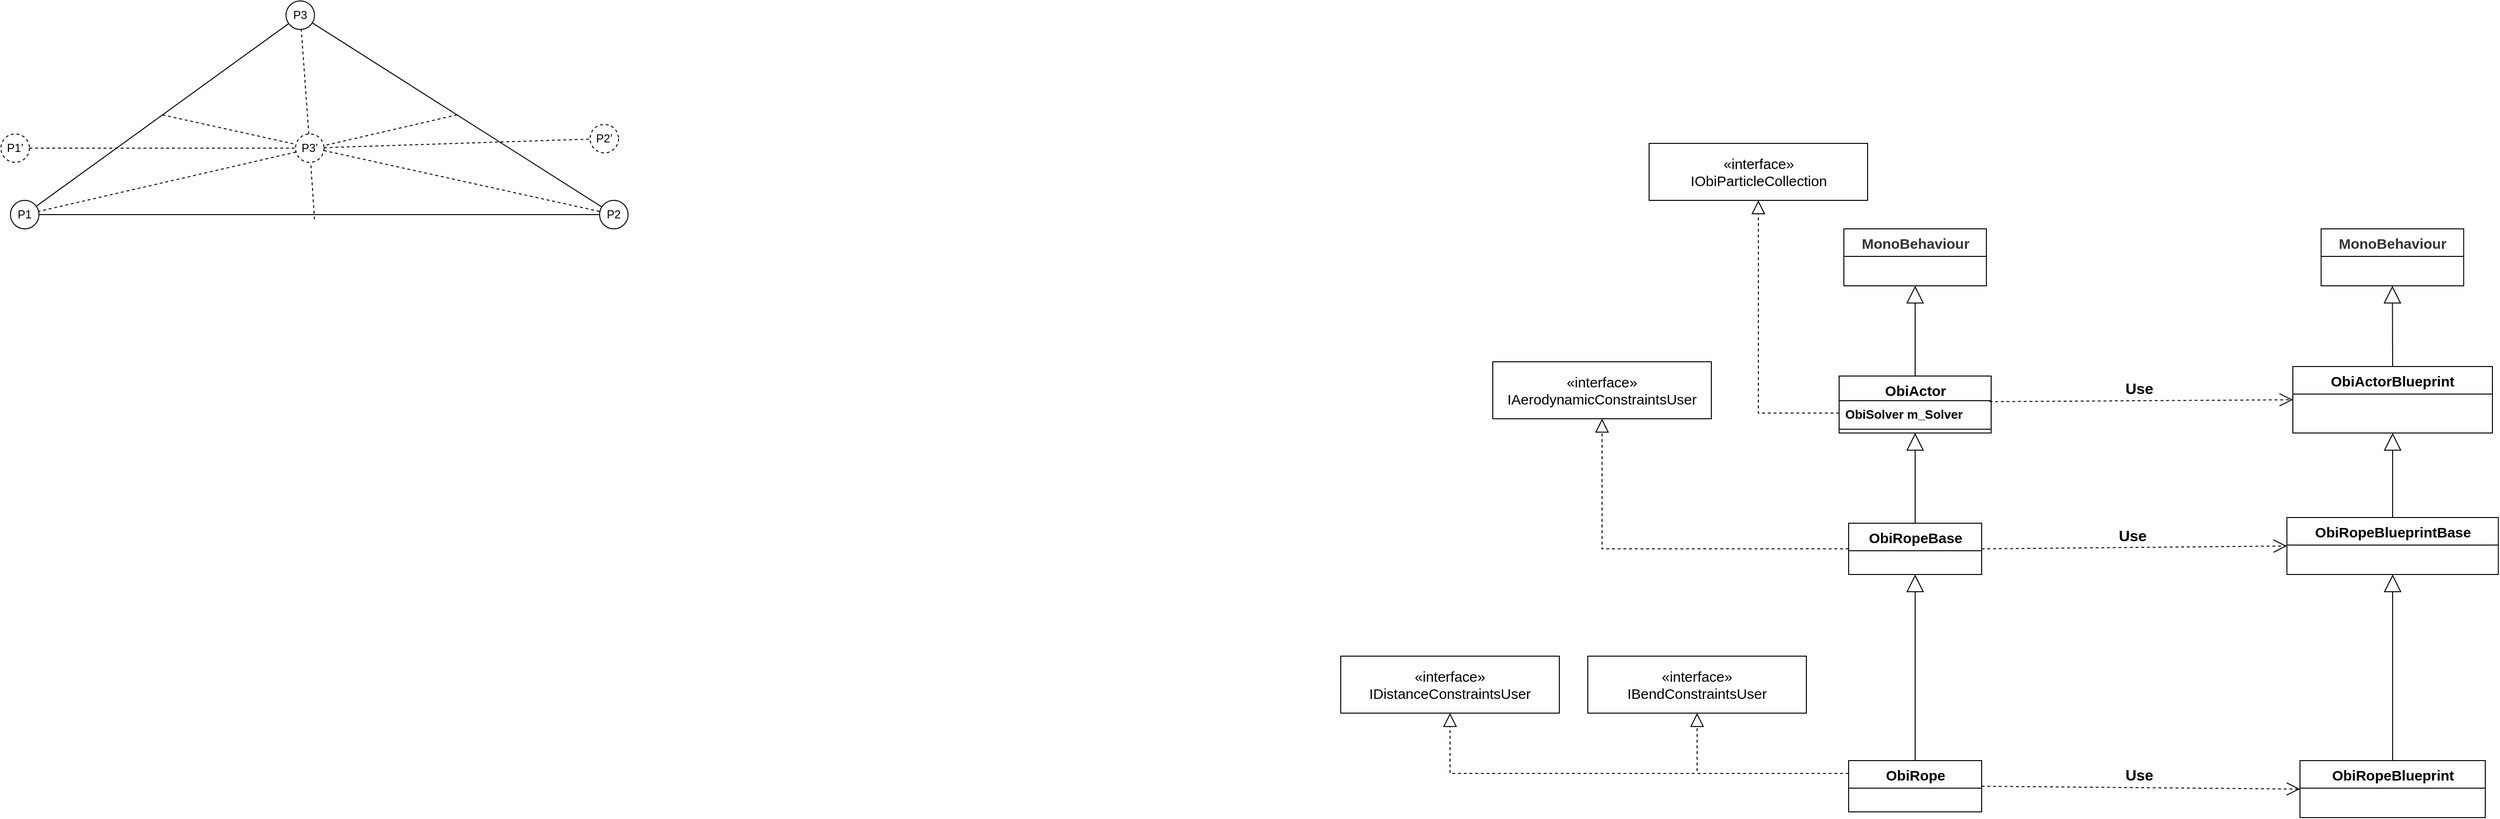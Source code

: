 <mxfile version="26.2.2">
  <diagram name="Page-1" id="929967ad-93f9-6ef4-fab6-5d389245f69c">
    <mxGraphModel dx="3476.5" dy="919" grid="1" gridSize="10" guides="1" tooltips="1" connect="1" arrows="1" fold="1" page="1" pageScale="1.5" pageWidth="1169" pageHeight="826" background="none" math="0" shadow="0">
      <root>
        <mxCell id="0" style=";html=1;" />
        <mxCell id="1" style=";html=1;" parent="0" />
        <mxCell id="WOfRERGr82b6D8CEGfpx-5" value="&lt;b&gt;&lt;font style=&quot;font-size: 15px;&quot;&gt;ObiRopeBase&lt;/font&gt;&lt;/b&gt;" style="swimlane;fontStyle=1;align=center;verticalAlign=middle;childLayout=stackLayout;horizontal=1;startSize=29;horizontalStack=0;resizeParent=1;resizeParentMax=0;resizeLast=0;collapsible=0;marginBottom=0;html=1;whiteSpace=wrap;" parent="1" vertex="1">
          <mxGeometry x="304.5" y="710" width="140" height="54" as="geometry" />
        </mxCell>
        <mxCell id="WOfRERGr82b6D8CEGfpx-6" value="&lt;b&gt;&lt;font style=&quot;font-size: 15px;&quot;&gt;ObiRope&lt;/font&gt;&lt;/b&gt;" style="swimlane;fontStyle=1;align=center;verticalAlign=middle;childLayout=stackLayout;horizontal=1;startSize=29;horizontalStack=0;resizeParent=1;resizeParentMax=0;resizeLast=0;collapsible=0;marginBottom=0;html=1;whiteSpace=wrap;" parent="1" vertex="1">
          <mxGeometry x="304.5" y="960" width="140" height="54" as="geometry" />
        </mxCell>
        <mxCell id="WOfRERGr82b6D8CEGfpx-8" value="" style="endArrow=block;endSize=16;endFill=0;html=1;rounded=0;entryX=0.5;entryY=1;entryDx=0;entryDy=0;exitX=0.5;exitY=0;exitDx=0;exitDy=0;" parent="1" source="WOfRERGr82b6D8CEGfpx-5" target="WOfRERGr82b6D8CEGfpx-28" edge="1">
          <mxGeometry width="160" relative="1" as="geometry">
            <mxPoint x="459.5" y="1010" as="sourcePoint" />
            <mxPoint x="619.5" y="1010" as="targetPoint" />
          </mxGeometry>
        </mxCell>
        <mxCell id="WOfRERGr82b6D8CEGfpx-9" value="" style="endArrow=block;endSize=16;endFill=0;html=1;rounded=0;entryX=0.5;entryY=1;entryDx=0;entryDy=0;exitX=0.5;exitY=0;exitDx=0;exitDy=0;" parent="1" source="WOfRERGr82b6D8CEGfpx-6" target="WOfRERGr82b6D8CEGfpx-5" edge="1">
          <mxGeometry width="160" relative="1" as="geometry">
            <mxPoint x="469.5" y="920" as="sourcePoint" />
            <mxPoint x="469.5" y="820" as="targetPoint" />
          </mxGeometry>
        </mxCell>
        <mxCell id="WOfRERGr82b6D8CEGfpx-10" value="&lt;b&gt;&lt;font style=&quot;font-size: 15px;&quot;&gt;ObiActorBlueprint&lt;/font&gt;&lt;/b&gt;" style="swimlane;fontStyle=1;align=center;verticalAlign=middle;childLayout=stackLayout;horizontal=1;startSize=29;horizontalStack=0;resizeParent=1;resizeParentMax=0;resizeLast=0;collapsible=0;marginBottom=0;html=1;whiteSpace=wrap;" parent="1" vertex="1">
          <mxGeometry x="772" y="545" width="210" height="70" as="geometry" />
        </mxCell>
        <mxCell id="WOfRERGr82b6D8CEGfpx-11" value="&lt;b&gt;&lt;font style=&quot;font-size: 15px;&quot;&gt;ObiRopeBlueprintBase&lt;/font&gt;&lt;/b&gt;" style="swimlane;fontStyle=1;align=center;verticalAlign=middle;childLayout=stackLayout;horizontal=1;startSize=29;horizontalStack=0;resizeParent=1;resizeParentMax=0;resizeLast=0;collapsible=0;marginBottom=0;html=1;whiteSpace=wrap;" parent="1" vertex="1">
          <mxGeometry x="765.75" y="704" width="222.5" height="60" as="geometry" />
        </mxCell>
        <mxCell id="WOfRERGr82b6D8CEGfpx-12" value="&lt;b&gt;&lt;font style=&quot;font-size: 15px;&quot;&gt;ObiRopeBlueprint&lt;/font&gt;&lt;/b&gt;" style="swimlane;fontStyle=1;align=center;verticalAlign=middle;childLayout=stackLayout;horizontal=1;startSize=29;horizontalStack=0;resizeParent=1;resizeParentMax=0;resizeLast=0;collapsible=0;marginBottom=0;html=1;whiteSpace=wrap;" parent="1" vertex="1">
          <mxGeometry x="779.5" y="960" width="195" height="60" as="geometry" />
        </mxCell>
        <mxCell id="WOfRERGr82b6D8CEGfpx-13" value="" style="endArrow=block;endSize=16;endFill=0;html=1;rounded=0;entryX=0.5;entryY=1;entryDx=0;entryDy=0;exitX=0.5;exitY=0;exitDx=0;exitDy=0;" parent="1" source="WOfRERGr82b6D8CEGfpx-11" target="WOfRERGr82b6D8CEGfpx-10" edge="1">
          <mxGeometry width="160" relative="1" as="geometry">
            <mxPoint x="966.75" y="1020" as="sourcePoint" />
            <mxPoint x="1126.75" y="1020" as="targetPoint" />
          </mxGeometry>
        </mxCell>
        <mxCell id="WOfRERGr82b6D8CEGfpx-14" value="" style="endArrow=block;endSize=16;endFill=0;html=1;rounded=0;entryX=0.5;entryY=1;entryDx=0;entryDy=0;exitX=0.5;exitY=0;exitDx=0;exitDy=0;" parent="1" source="WOfRERGr82b6D8CEGfpx-12" target="WOfRERGr82b6D8CEGfpx-11" edge="1">
          <mxGeometry width="160" relative="1" as="geometry">
            <mxPoint x="976.75" y="930" as="sourcePoint" />
            <mxPoint x="976.75" y="830" as="targetPoint" />
          </mxGeometry>
        </mxCell>
        <mxCell id="WOfRERGr82b6D8CEGfpx-15" value="&lt;font style=&quot;font-size: 15px;&quot;&gt;«interface»&lt;br&gt;IObiParticleCollection&lt;/font&gt;" style="html=1;whiteSpace=wrap;" parent="1" vertex="1">
          <mxGeometry x="94.5" y="310" width="230" height="60" as="geometry" />
        </mxCell>
        <mxCell id="WOfRERGr82b6D8CEGfpx-16" value="&lt;span style=&quot;color: rgb(51, 51, 51); font-family: Arial, sans-serif; text-align: start; background-color: rgb(255, 255, 255);&quot;&gt;&lt;font style=&quot;font-size: 15px;&quot;&gt;MonoBehaviour&lt;/font&gt;&lt;/span&gt;" style="swimlane;fontStyle=1;align=center;verticalAlign=middle;childLayout=stackLayout;horizontal=1;startSize=29;horizontalStack=0;resizeParent=1;resizeParentMax=0;resizeLast=0;collapsible=0;marginBottom=0;html=1;whiteSpace=wrap;" parent="1" vertex="1">
          <mxGeometry x="299.5" y="400" width="150" height="60" as="geometry" />
        </mxCell>
        <mxCell id="WOfRERGr82b6D8CEGfpx-17" value="" style="endArrow=block;endSize=16;endFill=0;html=1;rounded=0;entryX=0.5;entryY=1;entryDx=0;entryDy=0;exitX=0.5;exitY=0;exitDx=0;exitDy=0;" parent="1" source="WOfRERGr82b6D8CEGfpx-28" target="WOfRERGr82b6D8CEGfpx-16" edge="1">
          <mxGeometry width="160" relative="1" as="geometry">
            <mxPoint x="384.5" y="580" as="sourcePoint" />
            <mxPoint x="384.5" y="480" as="targetPoint" />
          </mxGeometry>
        </mxCell>
        <mxCell id="WOfRERGr82b6D8CEGfpx-18" value="&lt;span style=&quot;color: rgb(51, 51, 51); font-family: Arial, sans-serif; text-align: start; background-color: rgb(255, 255, 255);&quot;&gt;&lt;font style=&quot;font-size: 15px;&quot;&gt;MonoBehaviour&lt;/font&gt;&lt;/span&gt;" style="swimlane;fontStyle=1;align=center;verticalAlign=middle;childLayout=stackLayout;horizontal=1;startSize=29;horizontalStack=0;resizeParent=1;resizeParentMax=0;resizeLast=0;collapsible=0;marginBottom=0;html=1;whiteSpace=wrap;" parent="1" vertex="1">
          <mxGeometry x="801.75" y="400" width="150" height="60" as="geometry" />
        </mxCell>
        <mxCell id="WOfRERGr82b6D8CEGfpx-19" value="" style="endArrow=block;endSize=16;endFill=0;html=1;rounded=0;entryX=0.5;entryY=1;entryDx=0;entryDy=0;exitX=0.5;exitY=0;exitDx=0;exitDy=0;" parent="1" source="WOfRERGr82b6D8CEGfpx-10" target="WOfRERGr82b6D8CEGfpx-18" edge="1">
          <mxGeometry width="160" relative="1" as="geometry">
            <mxPoint x="876.25" y="574" as="sourcePoint" />
            <mxPoint x="876.25" y="490" as="targetPoint" />
          </mxGeometry>
        </mxCell>
        <mxCell id="WOfRERGr82b6D8CEGfpx-20" value="" style="endArrow=block;dashed=1;endFill=0;endSize=12;html=1;rounded=0;entryX=0.5;entryY=1;entryDx=0;entryDy=0;exitX=0;exitY=0.5;exitDx=0;exitDy=0;edgeStyle=orthogonalEdgeStyle;" parent="1" source="WOfRERGr82b6D8CEGfpx-29" target="WOfRERGr82b6D8CEGfpx-15" edge="1">
          <mxGeometry width="160" relative="1" as="geometry">
            <mxPoint x="554.5" y="680" as="sourcePoint" />
            <mxPoint x="714.5" y="680" as="targetPoint" />
          </mxGeometry>
        </mxCell>
        <mxCell id="WOfRERGr82b6D8CEGfpx-21" value="&lt;font style=&quot;font-size: 15px;&quot;&gt;«interface»&lt;br&gt;IAerodynamicConstraintsUser&lt;/font&gt;" style="html=1;whiteSpace=wrap;" parent="1" vertex="1">
          <mxGeometry x="-70" y="540" width="230" height="60" as="geometry" />
        </mxCell>
        <mxCell id="WOfRERGr82b6D8CEGfpx-22" value="" style="endArrow=block;dashed=1;endFill=0;endSize=12;html=1;rounded=0;entryX=0.5;entryY=1;entryDx=0;entryDy=0;exitX=0;exitY=0.5;exitDx=0;exitDy=0;edgeStyle=orthogonalEdgeStyle;" parent="1" source="WOfRERGr82b6D8CEGfpx-5" target="WOfRERGr82b6D8CEGfpx-21" edge="1">
          <mxGeometry width="160" relative="1" as="geometry">
            <mxPoint x="524.5" y="820" as="sourcePoint" />
            <mxPoint x="80" y="680" as="targetPoint" />
          </mxGeometry>
        </mxCell>
        <mxCell id="WOfRERGr82b6D8CEGfpx-23" value="&lt;font style=&quot;font-size: 15px;&quot;&gt;«interface»&lt;br&gt;IDistanceConstraintsUser&lt;/font&gt;" style="html=1;whiteSpace=wrap;" parent="1" vertex="1">
          <mxGeometry x="-230" y="850" width="230" height="60" as="geometry" />
        </mxCell>
        <mxCell id="WOfRERGr82b6D8CEGfpx-24" value="&lt;font style=&quot;font-size: 15px;&quot;&gt;«interface»&lt;br&gt;IBendConstraintsUser&lt;/font&gt;" style="html=1;whiteSpace=wrap;" parent="1" vertex="1">
          <mxGeometry x="30" y="850" width="230" height="60" as="geometry" />
        </mxCell>
        <mxCell id="WOfRERGr82b6D8CEGfpx-25" value="" style="endArrow=block;dashed=1;endFill=0;endSize=12;html=1;rounded=0;entryX=0.5;entryY=1;entryDx=0;entryDy=0;exitX=0;exitY=0.25;exitDx=0;exitDy=0;edgeStyle=orthogonalEdgeStyle;" parent="1" source="WOfRERGr82b6D8CEGfpx-6" target="WOfRERGr82b6D8CEGfpx-23" edge="1">
          <mxGeometry width="160" relative="1" as="geometry">
            <mxPoint x="474.5" y="1057" as="sourcePoint" />
            <mxPoint x="694.5" y="940" as="targetPoint" />
          </mxGeometry>
        </mxCell>
        <mxCell id="WOfRERGr82b6D8CEGfpx-26" value="" style="endArrow=block;dashed=1;endFill=0;endSize=12;html=1;rounded=0;entryX=0.5;entryY=1;entryDx=0;entryDy=0;exitX=0;exitY=0.25;exitDx=0;exitDy=0;edgeStyle=orthogonalEdgeStyle;" parent="1" source="WOfRERGr82b6D8CEGfpx-6" target="WOfRERGr82b6D8CEGfpx-24" edge="1">
          <mxGeometry width="160" relative="1" as="geometry">
            <mxPoint x="449.5" y="1017" as="sourcePoint" />
            <mxPoint x="659.5" y="910" as="targetPoint" />
          </mxGeometry>
        </mxCell>
        <mxCell id="WOfRERGr82b6D8CEGfpx-28" value="&lt;b&gt;&lt;font style=&quot;font-size: 15px;&quot;&gt;ObiActor&lt;/font&gt;&lt;/b&gt;" style="swimlane;fontStyle=1;align=center;verticalAlign=top;childLayout=stackLayout;horizontal=1;startSize=26;horizontalStack=0;resizeParent=1;resizeParentMax=0;resizeLast=0;collapsible=1;marginBottom=0;whiteSpace=wrap;html=1;" parent="1" vertex="1">
          <mxGeometry x="294.5" y="555" width="160" height="60" as="geometry" />
        </mxCell>
        <mxCell id="WOfRERGr82b6D8CEGfpx-29" value="&lt;span style=&quot;text-align: center; text-wrap-mode: nowrap;&quot;&gt;&lt;b&gt;&lt;font style=&quot;font-size: 13px;&quot;&gt;ObiSolver m_Solver&lt;/font&gt;&lt;/b&gt;&lt;/span&gt;" style="text;strokeColor=none;fillColor=none;align=left;verticalAlign=top;spacingLeft=4;spacingRight=4;overflow=hidden;rotatable=0;points=[[0,0.5],[1,0.5]];portConstraint=eastwest;whiteSpace=wrap;html=1;" parent="WOfRERGr82b6D8CEGfpx-28" vertex="1">
          <mxGeometry y="26" width="160" height="26" as="geometry" />
        </mxCell>
        <mxCell id="WOfRERGr82b6D8CEGfpx-30" value="" style="line;strokeWidth=1;fillColor=none;align=left;verticalAlign=middle;spacingTop=-1;spacingLeft=3;spacingRight=3;rotatable=0;labelPosition=right;points=[];portConstraint=eastwest;strokeColor=inherit;" parent="WOfRERGr82b6D8CEGfpx-28" vertex="1">
          <mxGeometry y="52" width="160" height="8" as="geometry" />
        </mxCell>
        <mxCell id="WOfRERGr82b6D8CEGfpx-32" value="&lt;font style=&quot;font-size: 16px;&quot;&gt;&lt;b&gt;Use&lt;/b&gt;&lt;/font&gt;" style="endArrow=open;endSize=12;dashed=1;html=1;rounded=0;entryX=0;entryY=0.5;entryDx=0;entryDy=0;exitX=0.989;exitY=0.038;exitDx=0;exitDy=0;exitPerimeter=0;" parent="1" source="WOfRERGr82b6D8CEGfpx-29" target="WOfRERGr82b6D8CEGfpx-10" edge="1">
          <mxGeometry x="-0.012" y="13" width="160" relative="1" as="geometry">
            <mxPoint x="744.5" y="600" as="sourcePoint" />
            <mxPoint x="904.5" y="600" as="targetPoint" />
            <mxPoint as="offset" />
          </mxGeometry>
        </mxCell>
        <mxCell id="WOfRERGr82b6D8CEGfpx-34" value="&lt;font style=&quot;font-size: 16px;&quot;&gt;&lt;b&gt;Use&lt;/b&gt;&lt;/font&gt;" style="endArrow=open;endSize=12;dashed=1;html=1;rounded=0;entryX=0;entryY=0.5;entryDx=0;entryDy=0;exitX=1;exitY=0.5;exitDx=0;exitDy=0;" parent="1" source="WOfRERGr82b6D8CEGfpx-5" target="WOfRERGr82b6D8CEGfpx-11" edge="1">
          <mxGeometry x="-0.012" y="13" width="160" relative="1" as="geometry">
            <mxPoint x="477.75" y="740" as="sourcePoint" />
            <mxPoint x="801.75" y="743" as="targetPoint" />
            <mxPoint as="offset" />
          </mxGeometry>
        </mxCell>
        <mxCell id="WOfRERGr82b6D8CEGfpx-35" value="&lt;font style=&quot;font-size: 16px;&quot;&gt;&lt;b&gt;Use&lt;/b&gt;&lt;/font&gt;" style="endArrow=open;endSize=12;dashed=1;html=1;rounded=0;entryX=0;entryY=0.5;entryDx=0;entryDy=0;exitX=1;exitY=0.5;exitDx=0;exitDy=0;" parent="1" source="WOfRERGr82b6D8CEGfpx-6" target="WOfRERGr82b6D8CEGfpx-12" edge="1">
          <mxGeometry x="-0.012" y="13" width="160" relative="1" as="geometry">
            <mxPoint x="430" y="910" as="sourcePoint" />
            <mxPoint x="756" y="907" as="targetPoint" />
            <mxPoint as="offset" />
          </mxGeometry>
        </mxCell>
        <mxCell id="G-8XVHJH_4ssoG4T3hCS-1" value="P1" style="ellipse;whiteSpace=wrap;html=1;aspect=fixed;" vertex="1" parent="1">
          <mxGeometry x="-1630" y="370" width="30" height="30" as="geometry" />
        </mxCell>
        <mxCell id="G-8XVHJH_4ssoG4T3hCS-2" value="P3" style="ellipse;whiteSpace=wrap;html=1;aspect=fixed;" vertex="1" parent="1">
          <mxGeometry x="-1340" y="160" width="30" height="30" as="geometry" />
        </mxCell>
        <mxCell id="G-8XVHJH_4ssoG4T3hCS-3" value="P2" style="ellipse;whiteSpace=wrap;html=1;aspect=fixed;" vertex="1" parent="1">
          <mxGeometry x="-1010" y="370" width="30" height="30" as="geometry" />
        </mxCell>
        <mxCell id="G-8XVHJH_4ssoG4T3hCS-4" value="" style="endArrow=none;html=1;rounded=0;" edge="1" parent="1" source="G-8XVHJH_4ssoG4T3hCS-1" target="G-8XVHJH_4ssoG4T3hCS-2">
          <mxGeometry width="50" height="50" relative="1" as="geometry">
            <mxPoint x="-1420" y="400" as="sourcePoint" />
            <mxPoint x="-1370" y="350" as="targetPoint" />
          </mxGeometry>
        </mxCell>
        <mxCell id="G-8XVHJH_4ssoG4T3hCS-5" value="" style="endArrow=none;html=1;rounded=0;" edge="1" parent="1" source="G-8XVHJH_4ssoG4T3hCS-3" target="G-8XVHJH_4ssoG4T3hCS-2">
          <mxGeometry width="50" height="50" relative="1" as="geometry">
            <mxPoint x="-1280" y="330" as="sourcePoint" />
            <mxPoint x="-1230" y="280" as="targetPoint" />
          </mxGeometry>
        </mxCell>
        <mxCell id="G-8XVHJH_4ssoG4T3hCS-6" value="" style="endArrow=none;html=1;rounded=0;" edge="1" parent="1" source="G-8XVHJH_4ssoG4T3hCS-1" target="G-8XVHJH_4ssoG4T3hCS-3">
          <mxGeometry width="50" height="50" relative="1" as="geometry">
            <mxPoint x="-1280" y="480" as="sourcePoint" />
            <mxPoint x="-1230" y="430" as="targetPoint" />
          </mxGeometry>
        </mxCell>
        <mxCell id="G-8XVHJH_4ssoG4T3hCS-13" value="" style="endArrow=none;dashed=1;html=1;rounded=0;" edge="1" parent="1" target="G-8XVHJH_4ssoG4T3hCS-3">
          <mxGeometry width="50" height="50" relative="1" as="geometry">
            <mxPoint x="-1470" y="280" as="sourcePoint" />
            <mxPoint x="-1300" y="510" as="targetPoint" />
          </mxGeometry>
        </mxCell>
        <mxCell id="G-8XVHJH_4ssoG4T3hCS-14" value="" style="endArrow=none;dashed=1;html=1;rounded=0;" edge="1" parent="1" target="G-8XVHJH_4ssoG4T3hCS-1">
          <mxGeometry width="50" height="50" relative="1" as="geometry">
            <mxPoint x="-1160" y="280" as="sourcePoint" />
            <mxPoint x="-1000" y="392" as="targetPoint" />
          </mxGeometry>
        </mxCell>
        <mxCell id="G-8XVHJH_4ssoG4T3hCS-15" value="" style="endArrow=none;dashed=1;html=1;rounded=0;" edge="1" parent="1" source="G-8XVHJH_4ssoG4T3hCS-18" target="G-8XVHJH_4ssoG4T3hCS-2">
          <mxGeometry width="50" height="50" relative="1" as="geometry">
            <mxPoint x="-1310" y="390" as="sourcePoint" />
            <mxPoint x="-1350" y="210" as="targetPoint" />
          </mxGeometry>
        </mxCell>
        <mxCell id="G-8XVHJH_4ssoG4T3hCS-16" value="P1’" style="ellipse;whiteSpace=wrap;html=1;aspect=fixed;dashed=1;" vertex="1" parent="1">
          <mxGeometry x="-1640" y="300" width="30" height="30" as="geometry" />
        </mxCell>
        <mxCell id="G-8XVHJH_4ssoG4T3hCS-17" value="P2’" style="ellipse;whiteSpace=wrap;html=1;aspect=fixed;dashed=1;" vertex="1" parent="1">
          <mxGeometry x="-1020" y="290" width="30" height="30" as="geometry" />
        </mxCell>
        <mxCell id="G-8XVHJH_4ssoG4T3hCS-19" value="" style="endArrow=none;dashed=1;html=1;rounded=0;" edge="1" parent="1" target="G-8XVHJH_4ssoG4T3hCS-18">
          <mxGeometry width="50" height="50" relative="1" as="geometry">
            <mxPoint x="-1310" y="390" as="sourcePoint" />
            <mxPoint x="-1324" y="190" as="targetPoint" />
          </mxGeometry>
        </mxCell>
        <mxCell id="G-8XVHJH_4ssoG4T3hCS-18" value="P3’" style="ellipse;whiteSpace=wrap;html=1;aspect=fixed;dashed=1;" vertex="1" parent="1">
          <mxGeometry x="-1330" y="300" width="30" height="30" as="geometry" />
        </mxCell>
        <mxCell id="G-8XVHJH_4ssoG4T3hCS-20" value="" style="endArrow=none;dashed=1;html=1;rounded=0;" edge="1" parent="1" source="G-8XVHJH_4ssoG4T3hCS-16" target="G-8XVHJH_4ssoG4T3hCS-18">
          <mxGeometry width="50" height="50" relative="1" as="geometry">
            <mxPoint x="-1550" y="250" as="sourcePoint" />
            <mxPoint x="-1500" y="200" as="targetPoint" />
          </mxGeometry>
        </mxCell>
        <mxCell id="G-8XVHJH_4ssoG4T3hCS-21" value="" style="endArrow=none;dashed=1;html=1;rounded=0;" edge="1" parent="1" source="G-8XVHJH_4ssoG4T3hCS-18" target="G-8XVHJH_4ssoG4T3hCS-17">
          <mxGeometry width="50" height="50" relative="1" as="geometry">
            <mxPoint x="-1380" y="460" as="sourcePoint" />
            <mxPoint x="-1100" y="460" as="targetPoint" />
          </mxGeometry>
        </mxCell>
      </root>
    </mxGraphModel>
  </diagram>
</mxfile>
